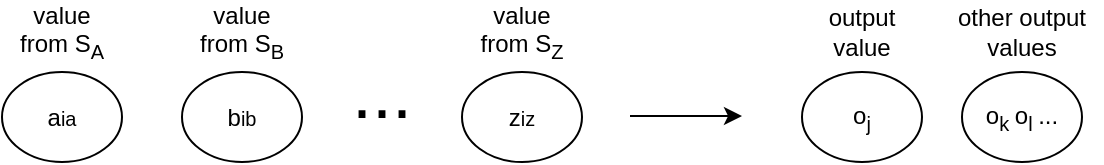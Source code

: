 <mxfile version="13.0.3" type="device"><diagram id="YCOg6omnFBf0Z2jtZBf2" name="Page-1"><mxGraphModel dx="2062" dy="1182" grid="1" gridSize="10" guides="1" tooltips="1" connect="1" arrows="1" fold="1" page="1" pageScale="1" pageWidth="827" pageHeight="1169" math="0" shadow="0"><root><mxCell id="0"/><mxCell id="1" parent="0"/><mxCell id="5KRt6ZqHlSnUy4kQ7QpA-37" value="a&lt;span style=&quot;font-size: 10px&quot;&gt;ia&lt;/span&gt;" style="ellipse;whiteSpace=wrap;html=1;" parent="1" vertex="1"><mxGeometry x="100" y="670" width="60" height="45" as="geometry"/></mxCell><mxCell id="5KRt6ZqHlSnUy4kQ7QpA-38" value="b&lt;span style=&quot;font-size: 10px&quot;&gt;ib&lt;/span&gt;" style="ellipse;whiteSpace=wrap;html=1;" parent="1" vertex="1"><mxGeometry x="190" y="670" width="60" height="45" as="geometry"/></mxCell><mxCell id="5KRt6ZqHlSnUy4kQ7QpA-39" value="z&lt;span style=&quot;font-size: 10px&quot;&gt;iz&lt;/span&gt;" style="ellipse;whiteSpace=wrap;html=1;" parent="1" vertex="1"><mxGeometry x="330" y="670" width="60" height="45" as="geometry"/></mxCell><mxCell id="5KRt6ZqHlSnUy4kQ7QpA-40" value="&lt;font style=&quot;font-size: 36px&quot;&gt;...&lt;/font&gt;" style="text;html=1;strokeColor=none;fillColor=none;align=center;verticalAlign=middle;whiteSpace=wrap;rounded=0;direction=south;rotation=0;" parent="1" vertex="1"><mxGeometry x="280" y="660" width="20" height="40" as="geometry"/></mxCell><mxCell id="5KRt6ZqHlSnUy4kQ7QpA-41" style="edgeStyle=orthogonalEdgeStyle;rounded=0;orthogonalLoop=1;jettySize=auto;html=1;exitX=1;exitY=0.5;exitDx=0;exitDy=0;" parent="1" edge="1"><mxGeometry relative="1" as="geometry"><mxPoint x="414" y="692" as="sourcePoint"/><mxPoint x="470" y="692" as="targetPoint"/></mxGeometry></mxCell><mxCell id="5KRt6ZqHlSnUy4kQ7QpA-42" value="o&lt;sub&gt;j&lt;/sub&gt;" style="ellipse;whiteSpace=wrap;html=1;" parent="1" vertex="1"><mxGeometry x="500" y="670" width="60" height="45" as="geometry"/></mxCell><mxCell id="-PhXBqc7swjOtzvtHgb5-2" value="value &lt;br&gt;from S&lt;sub&gt;A&lt;/sub&gt;" style="text;html=1;strokeColor=none;fillColor=none;align=center;verticalAlign=middle;whiteSpace=wrap;rounded=0;" vertex="1" parent="1"><mxGeometry x="100" y="640" width="60" height="20" as="geometry"/></mxCell><mxCell id="-PhXBqc7swjOtzvtHgb5-5" value="value&lt;br&gt;from S&lt;sub&gt;B&lt;/sub&gt;" style="text;html=1;strokeColor=none;fillColor=none;align=center;verticalAlign=middle;whiteSpace=wrap;rounded=0;" vertex="1" parent="1"><mxGeometry x="190" y="640" width="60" height="20" as="geometry"/></mxCell><mxCell id="-PhXBqc7swjOtzvtHgb5-6" value="value&lt;br&gt;from S&lt;sub&gt;Z&lt;/sub&gt;" style="text;html=1;strokeColor=none;fillColor=none;align=center;verticalAlign=middle;whiteSpace=wrap;rounded=0;" vertex="1" parent="1"><mxGeometry x="330" y="640" width="60" height="20" as="geometry"/></mxCell><mxCell id="-PhXBqc7swjOtzvtHgb5-7" value="output value" style="text;html=1;strokeColor=none;fillColor=none;align=center;verticalAlign=middle;whiteSpace=wrap;rounded=0;" vertex="1" parent="1"><mxGeometry x="500" y="640" width="60" height="20" as="geometry"/></mxCell><mxCell id="-PhXBqc7swjOtzvtHgb5-8" value="o&lt;sub&gt;k&amp;nbsp;&lt;/sub&gt;o&lt;sub&gt;l &lt;/sub&gt;..." style="ellipse;whiteSpace=wrap;html=1;" vertex="1" parent="1"><mxGeometry x="580" y="670" width="60" height="45" as="geometry"/></mxCell><mxCell id="-PhXBqc7swjOtzvtHgb5-9" value="other output values" style="text;html=1;strokeColor=none;fillColor=none;align=center;verticalAlign=middle;whiteSpace=wrap;rounded=0;" vertex="1" parent="1"><mxGeometry x="570" y="640" width="80" height="20" as="geometry"/></mxCell></root></mxGraphModel></diagram></mxfile>